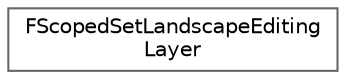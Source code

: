 digraph "Graphical Class Hierarchy"
{
 // INTERACTIVE_SVG=YES
 // LATEX_PDF_SIZE
  bgcolor="transparent";
  edge [fontname=Helvetica,fontsize=10,labelfontname=Helvetica,labelfontsize=10];
  node [fontname=Helvetica,fontsize=10,shape=box,height=0.2,width=0.4];
  rankdir="LR";
  Node0 [id="Node000000",label="FScopedSetLandscapeEditing\lLayer",height=0.2,width=0.4,color="grey40", fillcolor="white", style="filled",URL="$d6/d53/classFScopedSetLandscapeEditingLayer.html",tooltip=" "];
}
